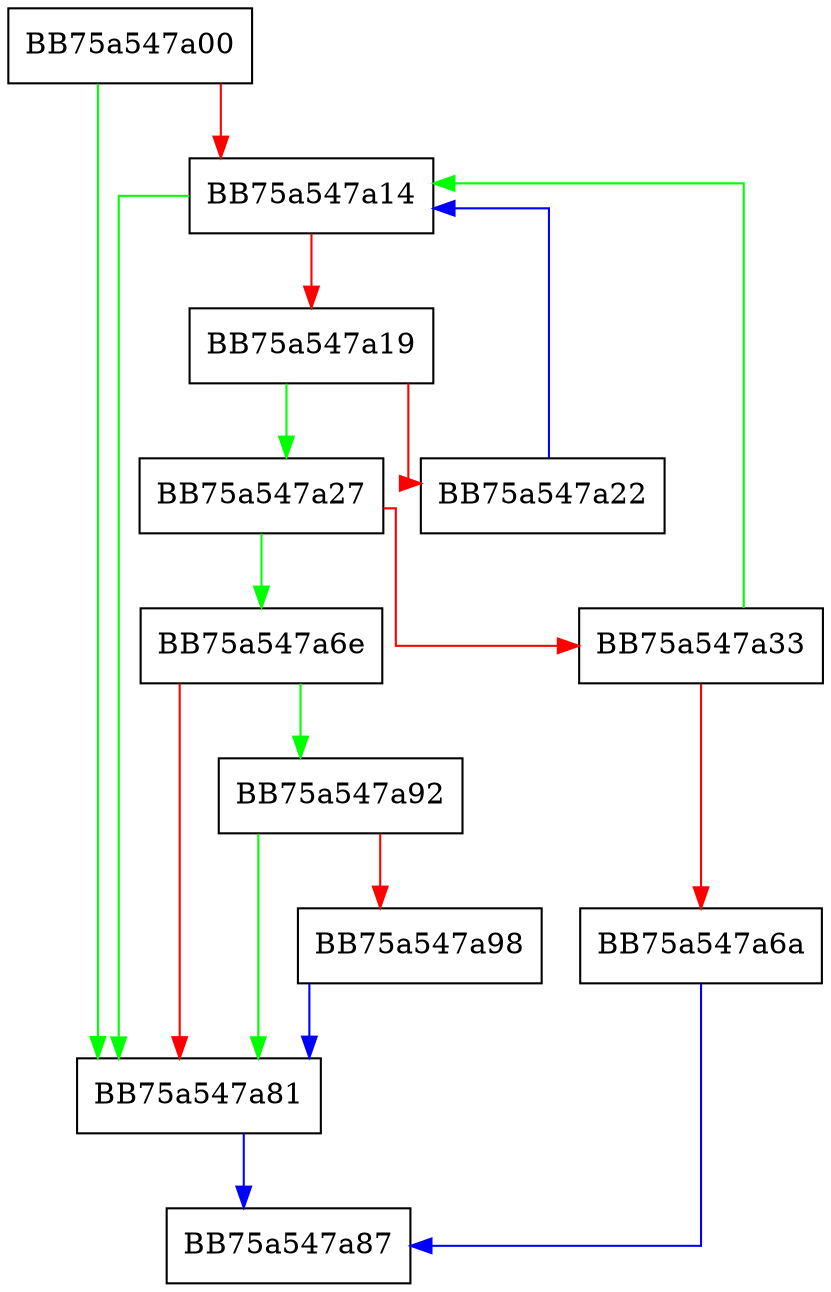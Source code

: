 digraph Decrypt {
  node [shape="box"];
  graph [splines=ortho];
  BB75a547a00 -> BB75a547a81 [color="green"];
  BB75a547a00 -> BB75a547a14 [color="red"];
  BB75a547a14 -> BB75a547a81 [color="green"];
  BB75a547a14 -> BB75a547a19 [color="red"];
  BB75a547a19 -> BB75a547a27 [color="green"];
  BB75a547a19 -> BB75a547a22 [color="red"];
  BB75a547a22 -> BB75a547a14 [color="blue"];
  BB75a547a27 -> BB75a547a6e [color="green"];
  BB75a547a27 -> BB75a547a33 [color="red"];
  BB75a547a33 -> BB75a547a14 [color="green"];
  BB75a547a33 -> BB75a547a6a [color="red"];
  BB75a547a6a -> BB75a547a87 [color="blue"];
  BB75a547a6e -> BB75a547a92 [color="green"];
  BB75a547a6e -> BB75a547a81 [color="red"];
  BB75a547a81 -> BB75a547a87 [color="blue"];
  BB75a547a92 -> BB75a547a81 [color="green"];
  BB75a547a92 -> BB75a547a98 [color="red"];
  BB75a547a98 -> BB75a547a81 [color="blue"];
}